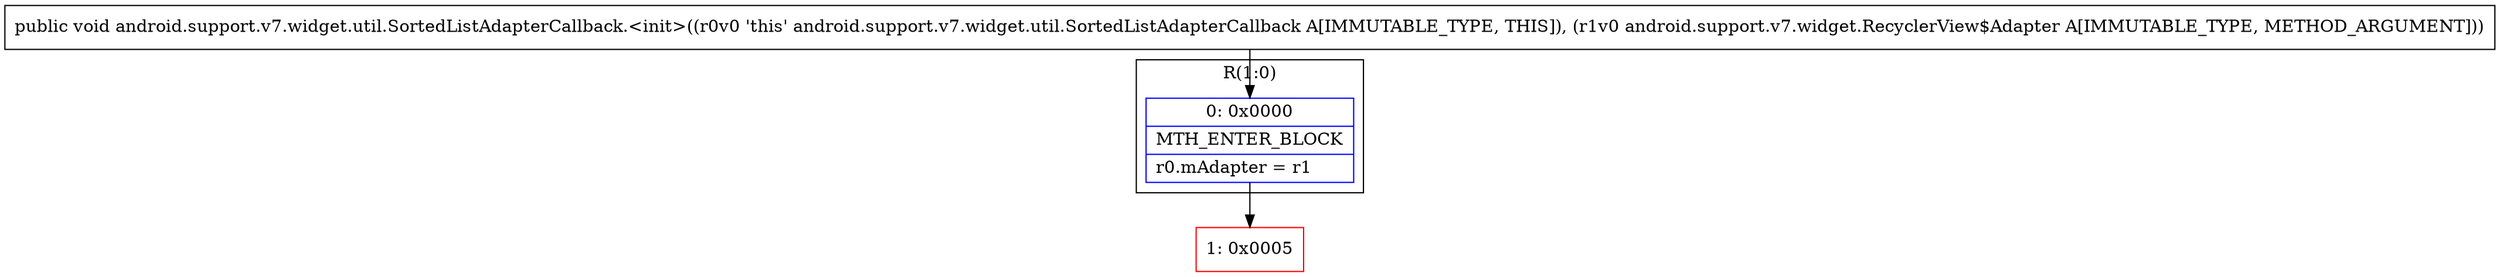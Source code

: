 digraph "CFG forandroid.support.v7.widget.util.SortedListAdapterCallback.\<init\>(Landroid\/support\/v7\/widget\/RecyclerView$Adapter;)V" {
subgraph cluster_Region_1301917544 {
label = "R(1:0)";
node [shape=record,color=blue];
Node_0 [shape=record,label="{0\:\ 0x0000|MTH_ENTER_BLOCK\l|r0.mAdapter = r1\l}"];
}
Node_1 [shape=record,color=red,label="{1\:\ 0x0005}"];
MethodNode[shape=record,label="{public void android.support.v7.widget.util.SortedListAdapterCallback.\<init\>((r0v0 'this' android.support.v7.widget.util.SortedListAdapterCallback A[IMMUTABLE_TYPE, THIS]), (r1v0 android.support.v7.widget.RecyclerView$Adapter A[IMMUTABLE_TYPE, METHOD_ARGUMENT])) }"];
MethodNode -> Node_0;
Node_0 -> Node_1;
}

